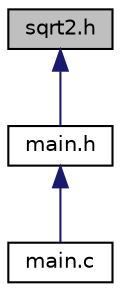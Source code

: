 digraph "sqrt2.h"
{
 // LATEX_PDF_SIZE
  edge [fontname="Helvetica",fontsize="10",labelfontname="Helvetica",labelfontsize="10"];
  node [fontname="Helvetica",fontsize="10",shape=record];
  Node1 [label="sqrt2.h",height=0.2,width=0.4,color="black", fillcolor="grey75", style="filled", fontcolor="black",tooltip="fichier header contenant les fonctions permettant le calcul d'une valeur approchée de racine de deux ..."];
  Node1 -> Node2 [dir="back",color="midnightblue",fontsize="10",style="solid",fontname="Helvetica"];
  Node2 [label="main.h",height=0.2,width=0.4,color="black", fillcolor="white", style="filled",URL="$main_8h.html",tooltip="liste des dépendances et bibliothèques nécessaires au fonctionnement de main.c"];
  Node2 -> Node3 [dir="back",color="midnightblue",fontsize="10",style="solid",fontname="Helvetica"];
  Node3 [label="main.c",height=0.2,width=0.4,color="black", fillcolor="white", style="filled",URL="$main_8c.html",tooltip="fichier principal appelant les fonctions permettant de calculer au choix pi ou racine de 2"];
}
